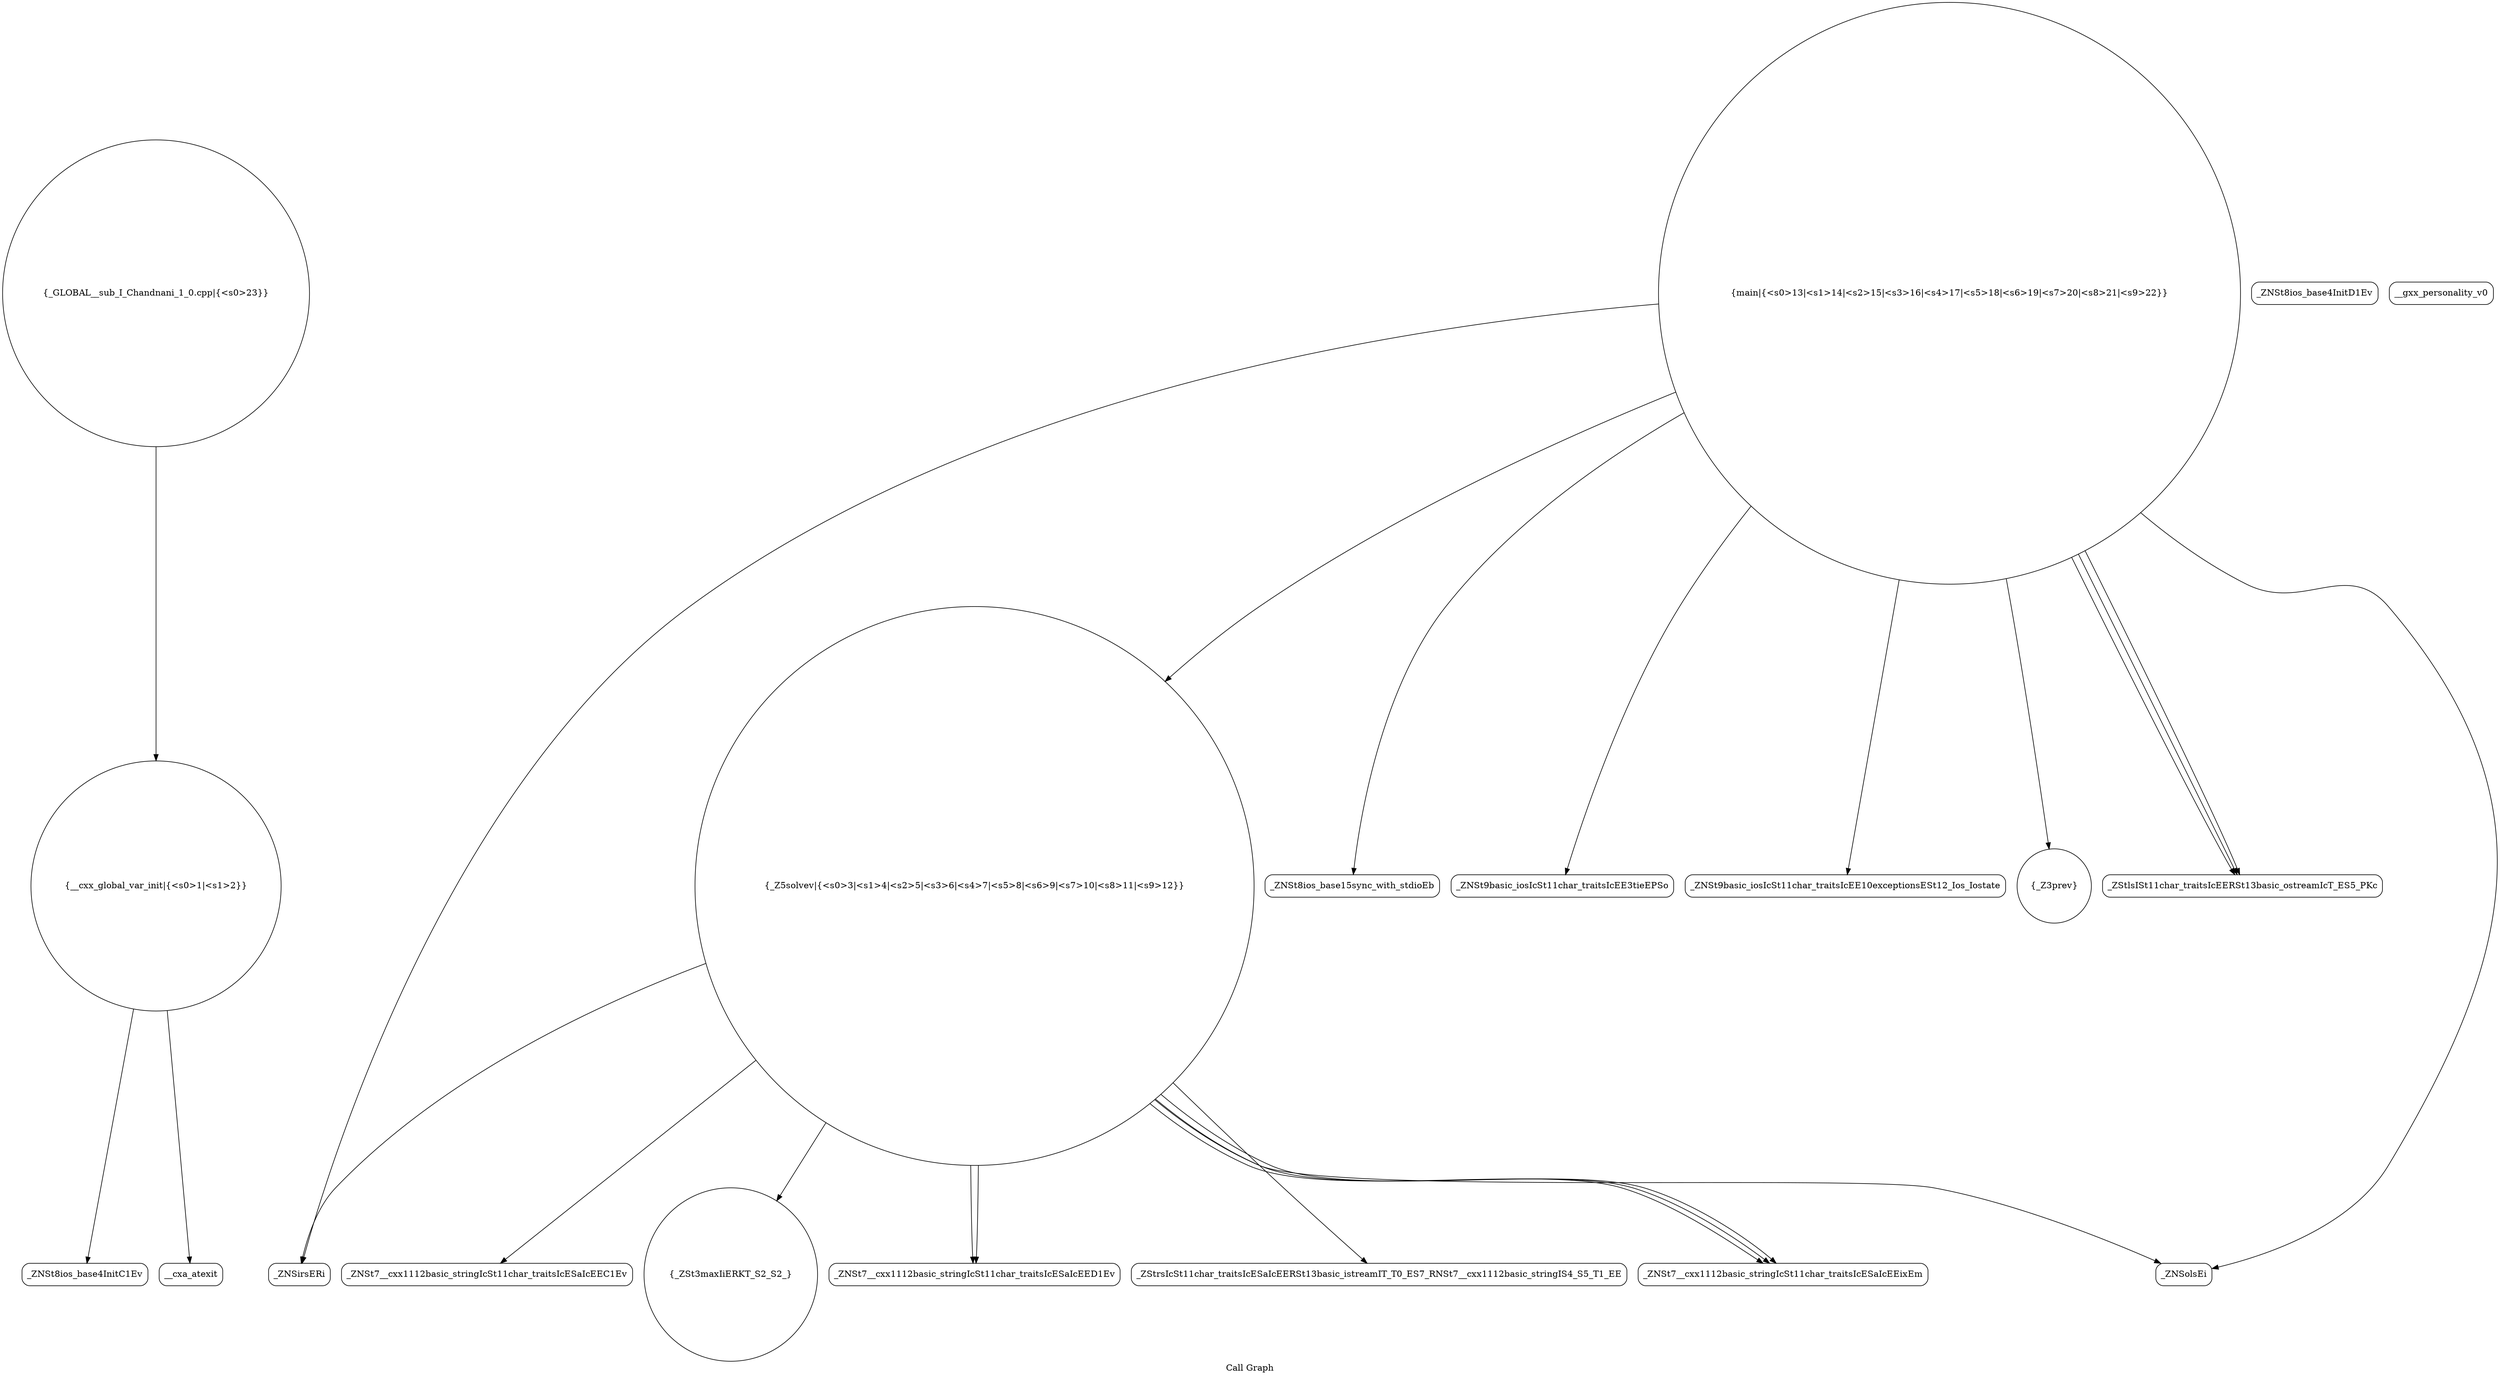 digraph "Call Graph" {
	label="Call Graph";

	Node0x55b1d3602e20 [shape=record,shape=circle,label="{__cxx_global_var_init|{<s0>1|<s1>2}}"];
	Node0x55b1d3602e20:s0 -> Node0x55b1d36032b0[color=black];
	Node0x55b1d3602e20:s1 -> Node0x55b1d36033b0[color=black];
	Node0x55b1d36035b0 [shape=record,shape=Mrecord,label="{_ZNSt7__cxx1112basic_stringIcSt11char_traitsIcESaIcEEC1Ev}"];
	Node0x55b1d3603930 [shape=record,shape=circle,label="{main|{<s0>13|<s1>14|<s2>15|<s3>16|<s4>17|<s5>18|<s6>19|<s7>20|<s8>21|<s9>22}}"];
	Node0x55b1d3603930:s0 -> Node0x55b1d36039b0[color=black];
	Node0x55b1d3603930:s1 -> Node0x55b1d3603a30[color=black];
	Node0x55b1d3603930:s2 -> Node0x55b1d3603ab0[color=black];
	Node0x55b1d3603930:s3 -> Node0x55b1d3603430[color=black];
	Node0x55b1d3603930:s4 -> Node0x55b1d3603530[color=black];
	Node0x55b1d3603930:s5 -> Node0x55b1d3603b30[color=black];
	Node0x55b1d3603930:s6 -> Node0x55b1d3603830[color=black];
	Node0x55b1d3603930:s7 -> Node0x55b1d3603b30[color=black];
	Node0x55b1d3603930:s8 -> Node0x55b1d36034b0[color=black];
	Node0x55b1d3603930:s9 -> Node0x55b1d3603b30[color=black];
	Node0x55b1d3603330 [shape=record,shape=Mrecord,label="{_ZNSt8ios_base4InitD1Ev}"];
	Node0x55b1d36036b0 [shape=record,shape=Mrecord,label="{__gxx_personality_v0}"];
	Node0x55b1d3603a30 [shape=record,shape=Mrecord,label="{_ZNSt9basic_iosIcSt11char_traitsIcEE3tieEPSo}"];
	Node0x55b1d3603430 [shape=record,shape=circle,label="{_Z3prev}"];
	Node0x55b1d36037b0 [shape=record,shape=circle,label="{_ZSt3maxIiERKT_S2_S2_}"];
	Node0x55b1d3603b30 [shape=record,shape=Mrecord,label="{_ZStlsISt11char_traitsIcEERSt13basic_ostreamIcT_ES5_PKc}"];
	Node0x55b1d3603530 [shape=record,shape=Mrecord,label="{_ZNSirsERi}"];
	Node0x55b1d36038b0 [shape=record,shape=Mrecord,label="{_ZNSt7__cxx1112basic_stringIcSt11char_traitsIcESaIcEED1Ev}"];
	Node0x55b1d36032b0 [shape=record,shape=Mrecord,label="{_ZNSt8ios_base4InitC1Ev}"];
	Node0x55b1d3603630 [shape=record,shape=Mrecord,label="{_ZStrsIcSt11char_traitsIcESaIcEERSt13basic_istreamIT_T0_ES7_RNSt7__cxx1112basic_stringIS4_S5_T1_EE}"];
	Node0x55b1d36039b0 [shape=record,shape=Mrecord,label="{_ZNSt8ios_base15sync_with_stdioEb}"];
	Node0x55b1d36033b0 [shape=record,shape=Mrecord,label="{__cxa_atexit}"];
	Node0x55b1d3603730 [shape=record,shape=Mrecord,label="{_ZNSt7__cxx1112basic_stringIcSt11char_traitsIcESaIcEEixEm}"];
	Node0x55b1d3603ab0 [shape=record,shape=Mrecord,label="{_ZNSt9basic_iosIcSt11char_traitsIcEE10exceptionsESt12_Ios_Iostate}"];
	Node0x55b1d36034b0 [shape=record,shape=circle,label="{_Z5solvev|{<s0>3|<s1>4|<s2>5|<s3>6|<s4>7|<s5>8|<s6>9|<s7>10|<s8>11|<s9>12}}"];
	Node0x55b1d36034b0:s0 -> Node0x55b1d3603530[color=black];
	Node0x55b1d36034b0:s1 -> Node0x55b1d36035b0[color=black];
	Node0x55b1d36034b0:s2 -> Node0x55b1d3603630[color=black];
	Node0x55b1d36034b0:s3 -> Node0x55b1d3603730[color=black];
	Node0x55b1d36034b0:s4 -> Node0x55b1d36038b0[color=black];
	Node0x55b1d36034b0:s5 -> Node0x55b1d3603730[color=black];
	Node0x55b1d36034b0:s6 -> Node0x55b1d3603730[color=black];
	Node0x55b1d36034b0:s7 -> Node0x55b1d36037b0[color=black];
	Node0x55b1d36034b0:s8 -> Node0x55b1d3603830[color=black];
	Node0x55b1d36034b0:s9 -> Node0x55b1d36038b0[color=black];
	Node0x55b1d3603830 [shape=record,shape=Mrecord,label="{_ZNSolsEi}"];
	Node0x55b1d3603bb0 [shape=record,shape=circle,label="{_GLOBAL__sub_I_Chandnani_1_0.cpp|{<s0>23}}"];
	Node0x55b1d3603bb0:s0 -> Node0x55b1d3602e20[color=black];
}
